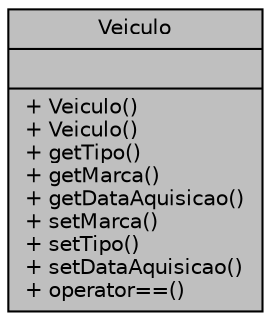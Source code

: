 digraph "Veiculo"
{
 // LATEX_PDF_SIZE
  edge [fontname="Helvetica",fontsize="10",labelfontname="Helvetica",labelfontsize="10"];
  node [fontname="Helvetica",fontsize="10",shape=record];
  Node1 [label="{Veiculo\n||+ Veiculo()\l+ Veiculo()\l+ getTipo()\l+ getMarca()\l+ getDataAquisicao()\l+ setMarca()\l+ setTipo()\l+ setDataAquisicao()\l+ operator==()\l}",height=0.2,width=0.4,color="black", fillcolor="grey75", style="filled", fontcolor="black",tooltip=" "];
}
